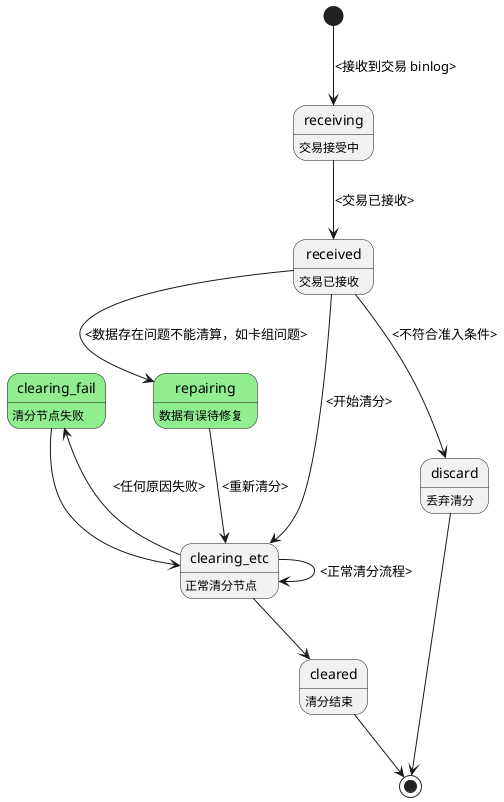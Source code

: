 @startuml
state clearing_fail #lightgreen
state repairing #lightgreen

receiving: 交易接受中
received: 交易已接收
clearing_etc: 正常清分节点
clearing_fail: 清分节点失败
cleared: 清分结束
discard: 丢弃清分
repairing: 数据有误待修复

[*] --> receiving: <接收到交易 binlog>
receiving --> received: <交易已接收>
received --> discard: <不符合准入条件>
received --> clearing_etc: <开始清分>
received --> repairing: <数据存在问题不能清算，如卡组问题>
repairing --> clearing_etc: <重新清分>
clearing_etc --> clearing_etc: <正常清分流程>
clearing_etc --> clearing_fail: <任何原因失败>
clearing_etc --> cleared
clearing_fail --> clearing_etc
cleared --> [*]
discard --> [*]
@enduml